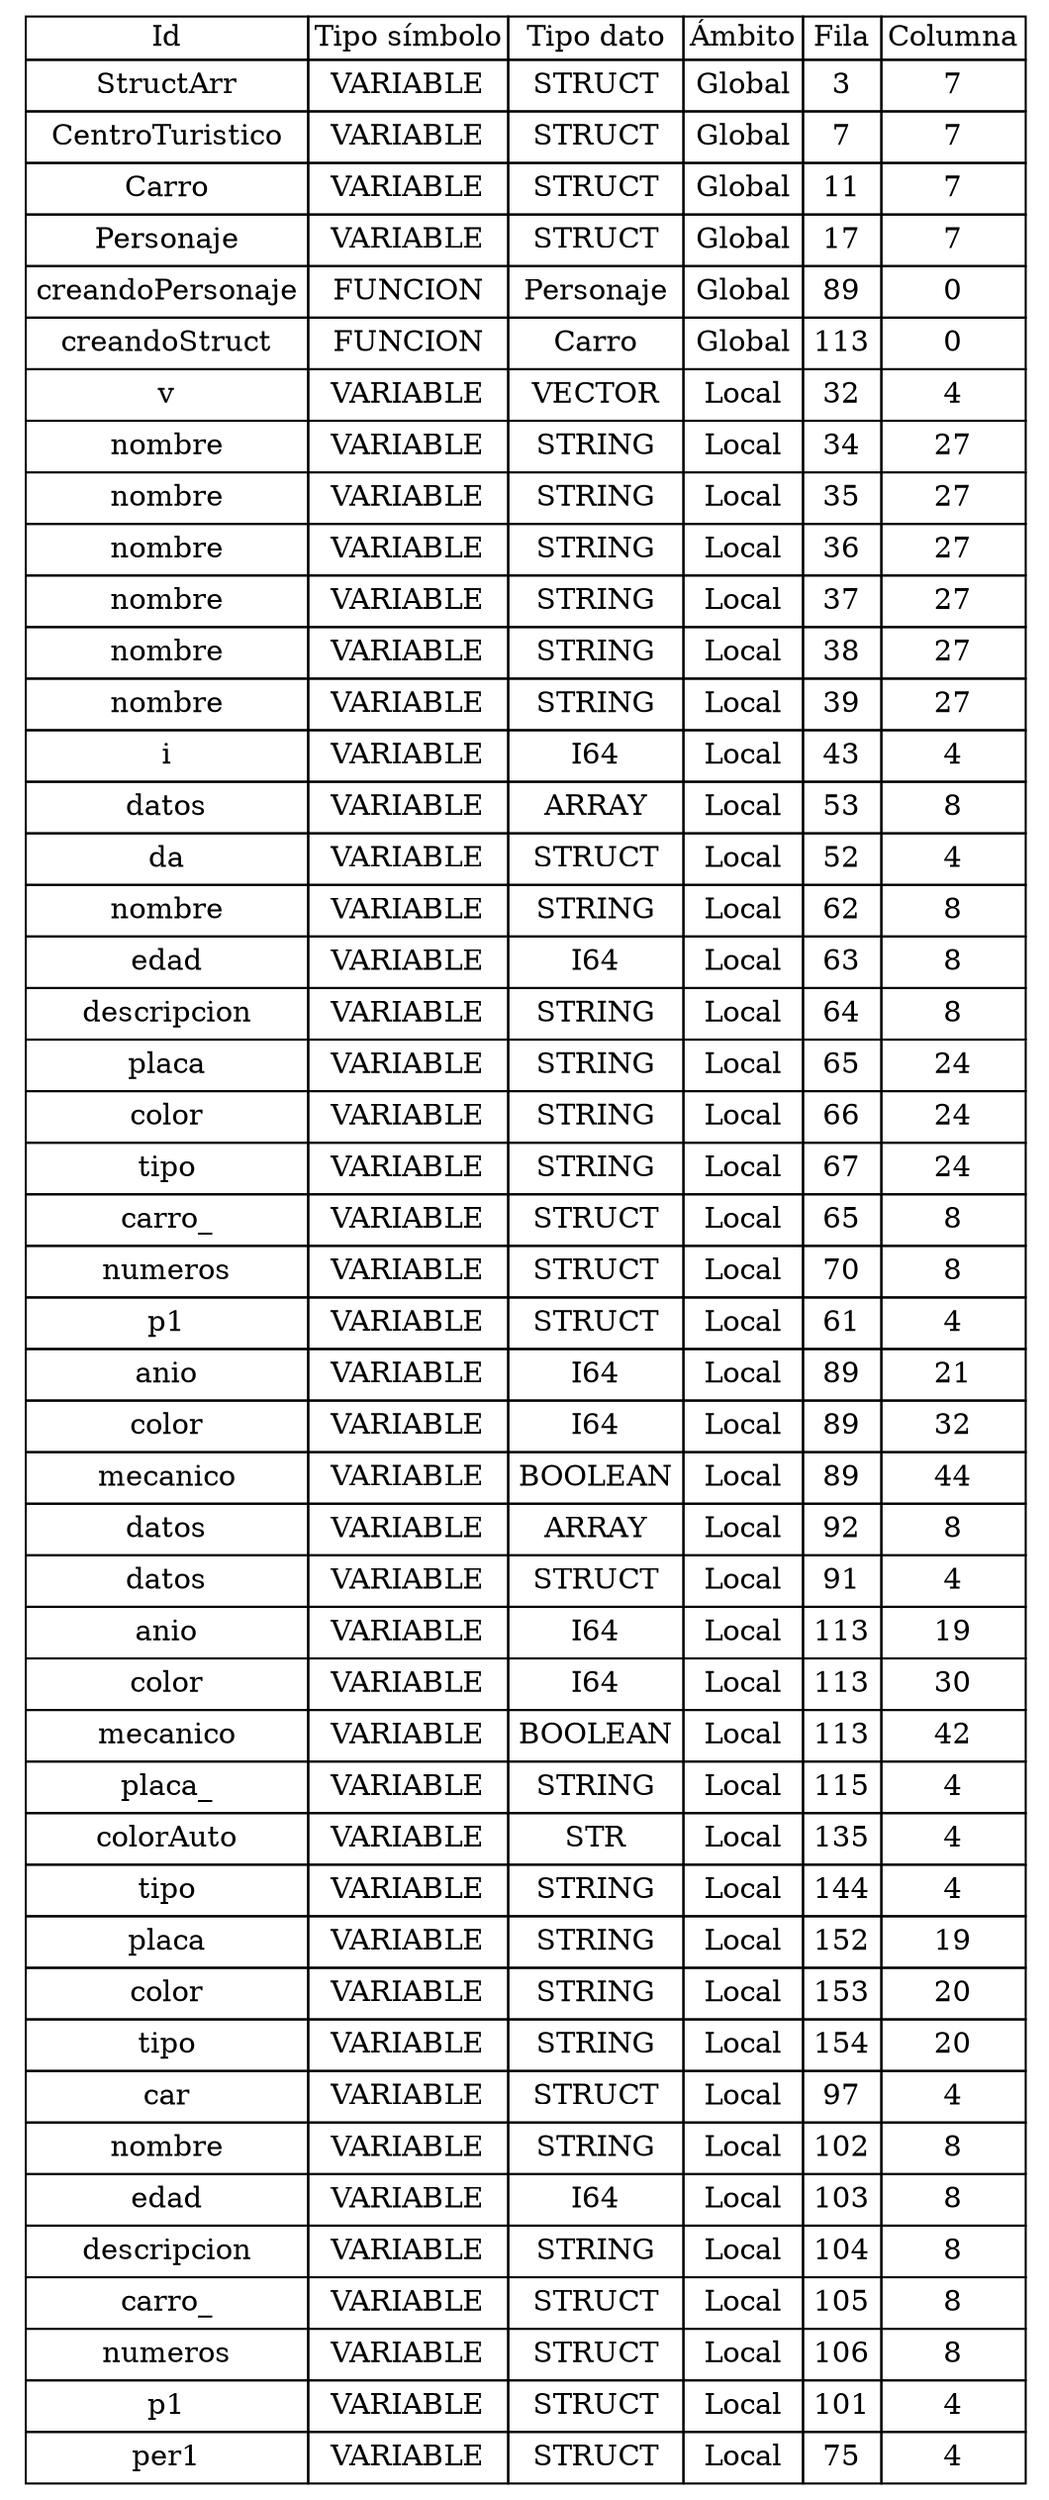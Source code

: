 
	digraph {
		tablaSimbolos [
		  shape=plaintext
		  label=<
			<table border='0' cellborder='1' color='black' cellspacing='0'>
			  <tr>
				  <td>Id</td>
				  <td>Tipo símbolo</td>
				  <td>Tipo dato</td>
				  <td>Ámbito</td>
				  <td>Fila</td>
				  <td>Columna</td>
			  </tr>
	
<tr>
<td cellpadding='4'>
StructArr
</td>
<td cellpadding='4'>VARIABLE
</td>
<td cellpadding='4'>STRUCT
</td>
<td cellpadding='4'>Global
</td>
<td cellpadding='4'>
3
</td>
<td cellpadding='4'>
7
</td>
</tr>

<tr>
<td cellpadding='4'>
CentroTuristico
</td>
<td cellpadding='4'>VARIABLE
</td>
<td cellpadding='4'>STRUCT
</td>
<td cellpadding='4'>Global
</td>
<td cellpadding='4'>
7
</td>
<td cellpadding='4'>
7
</td>
</tr>

<tr>
<td cellpadding='4'>
Carro
</td>
<td cellpadding='4'>VARIABLE
</td>
<td cellpadding='4'>STRUCT
</td>
<td cellpadding='4'>Global
</td>
<td cellpadding='4'>
11
</td>
<td cellpadding='4'>
7
</td>
</tr>

<tr>
<td cellpadding='4'>
Personaje
</td>
<td cellpadding='4'>VARIABLE
</td>
<td cellpadding='4'>STRUCT
</td>
<td cellpadding='4'>Global
</td>
<td cellpadding='4'>
17
</td>
<td cellpadding='4'>
7
</td>
</tr>

<tr>
<td cellpadding='4'>
creandoPersonaje
</td>
<td cellpadding='4'>FUNCION
</td>
<td cellpadding='4'>Personaje
</td>
<td cellpadding='4'>Global
</td>
<td cellpadding='4'>
89
</td>
<td cellpadding='4'>
0
</td>
</tr>

<tr>
<td cellpadding='4'>
creandoStruct
</td>
<td cellpadding='4'>FUNCION
</td>
<td cellpadding='4'>Carro
</td>
<td cellpadding='4'>Global
</td>
<td cellpadding='4'>
113
</td>
<td cellpadding='4'>
0
</td>
</tr>

<tr>
<td cellpadding='4'>
v
</td>
<td cellpadding='4'>VARIABLE
</td>
<td cellpadding='4'>VECTOR
</td>
<td cellpadding='4'>Local
</td>
<td cellpadding='4'>
32
</td>
<td cellpadding='4'>
4
</td>
</tr>

<tr>
<td cellpadding='4'>
nombre
</td>
<td cellpadding='4'>VARIABLE
</td>
<td cellpadding='4'>STRING
</td>
<td cellpadding='4'>Local
</td>
<td cellpadding='4'>
34
</td>
<td cellpadding='4'>
27
</td>
</tr>

<tr>
<td cellpadding='4'>
nombre
</td>
<td cellpadding='4'>VARIABLE
</td>
<td cellpadding='4'>STRING
</td>
<td cellpadding='4'>Local
</td>
<td cellpadding='4'>
35
</td>
<td cellpadding='4'>
27
</td>
</tr>

<tr>
<td cellpadding='4'>
nombre
</td>
<td cellpadding='4'>VARIABLE
</td>
<td cellpadding='4'>STRING
</td>
<td cellpadding='4'>Local
</td>
<td cellpadding='4'>
36
</td>
<td cellpadding='4'>
27
</td>
</tr>

<tr>
<td cellpadding='4'>
nombre
</td>
<td cellpadding='4'>VARIABLE
</td>
<td cellpadding='4'>STRING
</td>
<td cellpadding='4'>Local
</td>
<td cellpadding='4'>
37
</td>
<td cellpadding='4'>
27
</td>
</tr>

<tr>
<td cellpadding='4'>
nombre
</td>
<td cellpadding='4'>VARIABLE
</td>
<td cellpadding='4'>STRING
</td>
<td cellpadding='4'>Local
</td>
<td cellpadding='4'>
38
</td>
<td cellpadding='4'>
27
</td>
</tr>

<tr>
<td cellpadding='4'>
nombre
</td>
<td cellpadding='4'>VARIABLE
</td>
<td cellpadding='4'>STRING
</td>
<td cellpadding='4'>Local
</td>
<td cellpadding='4'>
39
</td>
<td cellpadding='4'>
27
</td>
</tr>

<tr>
<td cellpadding='4'>
i
</td>
<td cellpadding='4'>VARIABLE
</td>
<td cellpadding='4'>I64
</td>
<td cellpadding='4'>Local
</td>
<td cellpadding='4'>
43
</td>
<td cellpadding='4'>
4
</td>
</tr>

<tr>
<td cellpadding='4'>
datos
</td>
<td cellpadding='4'>VARIABLE
</td>
<td cellpadding='4'>ARRAY
</td>
<td cellpadding='4'>Local
</td>
<td cellpadding='4'>
53
</td>
<td cellpadding='4'>
8
</td>
</tr>

<tr>
<td cellpadding='4'>
da
</td>
<td cellpadding='4'>VARIABLE
</td>
<td cellpadding='4'>STRUCT
</td>
<td cellpadding='4'>Local
</td>
<td cellpadding='4'>
52
</td>
<td cellpadding='4'>
4
</td>
</tr>

<tr>
<td cellpadding='4'>
nombre
</td>
<td cellpadding='4'>VARIABLE
</td>
<td cellpadding='4'>STRING
</td>
<td cellpadding='4'>Local
</td>
<td cellpadding='4'>
62
</td>
<td cellpadding='4'>
8
</td>
</tr>

<tr>
<td cellpadding='4'>
edad
</td>
<td cellpadding='4'>VARIABLE
</td>
<td cellpadding='4'>I64
</td>
<td cellpadding='4'>Local
</td>
<td cellpadding='4'>
63
</td>
<td cellpadding='4'>
8
</td>
</tr>

<tr>
<td cellpadding='4'>
descripcion
</td>
<td cellpadding='4'>VARIABLE
</td>
<td cellpadding='4'>STRING
</td>
<td cellpadding='4'>Local
</td>
<td cellpadding='4'>
64
</td>
<td cellpadding='4'>
8
</td>
</tr>

<tr>
<td cellpadding='4'>
placa
</td>
<td cellpadding='4'>VARIABLE
</td>
<td cellpadding='4'>STRING
</td>
<td cellpadding='4'>Local
</td>
<td cellpadding='4'>
65
</td>
<td cellpadding='4'>
24
</td>
</tr>

<tr>
<td cellpadding='4'>
color
</td>
<td cellpadding='4'>VARIABLE
</td>
<td cellpadding='4'>STRING
</td>
<td cellpadding='4'>Local
</td>
<td cellpadding='4'>
66
</td>
<td cellpadding='4'>
24
</td>
</tr>

<tr>
<td cellpadding='4'>
tipo
</td>
<td cellpadding='4'>VARIABLE
</td>
<td cellpadding='4'>STRING
</td>
<td cellpadding='4'>Local
</td>
<td cellpadding='4'>
67
</td>
<td cellpadding='4'>
24
</td>
</tr>

<tr>
<td cellpadding='4'>
carro_
</td>
<td cellpadding='4'>VARIABLE
</td>
<td cellpadding='4'>STRUCT
</td>
<td cellpadding='4'>Local
</td>
<td cellpadding='4'>
65
</td>
<td cellpadding='4'>
8
</td>
</tr>

<tr>
<td cellpadding='4'>
numeros
</td>
<td cellpadding='4'>VARIABLE
</td>
<td cellpadding='4'>STRUCT
</td>
<td cellpadding='4'>Local
</td>
<td cellpadding='4'>
70
</td>
<td cellpadding='4'>
8
</td>
</tr>

<tr>
<td cellpadding='4'>
p1
</td>
<td cellpadding='4'>VARIABLE
</td>
<td cellpadding='4'>STRUCT
</td>
<td cellpadding='4'>Local
</td>
<td cellpadding='4'>
61
</td>
<td cellpadding='4'>
4
</td>
</tr>

<tr>
<td cellpadding='4'>
anio
</td>
<td cellpadding='4'>VARIABLE
</td>
<td cellpadding='4'>I64
</td>
<td cellpadding='4'>Local
</td>
<td cellpadding='4'>
89
</td>
<td cellpadding='4'>
21
</td>
</tr>

<tr>
<td cellpadding='4'>
color
</td>
<td cellpadding='4'>VARIABLE
</td>
<td cellpadding='4'>I64
</td>
<td cellpadding='4'>Local
</td>
<td cellpadding='4'>
89
</td>
<td cellpadding='4'>
32
</td>
</tr>

<tr>
<td cellpadding='4'>
mecanico
</td>
<td cellpadding='4'>VARIABLE
</td>
<td cellpadding='4'>BOOLEAN
</td>
<td cellpadding='4'>Local
</td>
<td cellpadding='4'>
89
</td>
<td cellpadding='4'>
44
</td>
</tr>

<tr>
<td cellpadding='4'>
datos
</td>
<td cellpadding='4'>VARIABLE
</td>
<td cellpadding='4'>ARRAY
</td>
<td cellpadding='4'>Local
</td>
<td cellpadding='4'>
92
</td>
<td cellpadding='4'>
8
</td>
</tr>

<tr>
<td cellpadding='4'>
datos
</td>
<td cellpadding='4'>VARIABLE
</td>
<td cellpadding='4'>STRUCT
</td>
<td cellpadding='4'>Local
</td>
<td cellpadding='4'>
91
</td>
<td cellpadding='4'>
4
</td>
</tr>

<tr>
<td cellpadding='4'>
anio
</td>
<td cellpadding='4'>VARIABLE
</td>
<td cellpadding='4'>I64
</td>
<td cellpadding='4'>Local
</td>
<td cellpadding='4'>
113
</td>
<td cellpadding='4'>
19
</td>
</tr>

<tr>
<td cellpadding='4'>
color
</td>
<td cellpadding='4'>VARIABLE
</td>
<td cellpadding='4'>I64
</td>
<td cellpadding='4'>Local
</td>
<td cellpadding='4'>
113
</td>
<td cellpadding='4'>
30
</td>
</tr>

<tr>
<td cellpadding='4'>
mecanico
</td>
<td cellpadding='4'>VARIABLE
</td>
<td cellpadding='4'>BOOLEAN
</td>
<td cellpadding='4'>Local
</td>
<td cellpadding='4'>
113
</td>
<td cellpadding='4'>
42
</td>
</tr>

<tr>
<td cellpadding='4'>
placa_
</td>
<td cellpadding='4'>VARIABLE
</td>
<td cellpadding='4'>STRING
</td>
<td cellpadding='4'>Local
</td>
<td cellpadding='4'>
115
</td>
<td cellpadding='4'>
4
</td>
</tr>

<tr>
<td cellpadding='4'>
colorAuto
</td>
<td cellpadding='4'>VARIABLE
</td>
<td cellpadding='4'>STR
</td>
<td cellpadding='4'>Local
</td>
<td cellpadding='4'>
135
</td>
<td cellpadding='4'>
4
</td>
</tr>

<tr>
<td cellpadding='4'>
tipo
</td>
<td cellpadding='4'>VARIABLE
</td>
<td cellpadding='4'>STRING
</td>
<td cellpadding='4'>Local
</td>
<td cellpadding='4'>
144
</td>
<td cellpadding='4'>
4
</td>
</tr>

<tr>
<td cellpadding='4'>
placa
</td>
<td cellpadding='4'>VARIABLE
</td>
<td cellpadding='4'>STRING
</td>
<td cellpadding='4'>Local
</td>
<td cellpadding='4'>
152
</td>
<td cellpadding='4'>
19
</td>
</tr>

<tr>
<td cellpadding='4'>
color
</td>
<td cellpadding='4'>VARIABLE
</td>
<td cellpadding='4'>STRING
</td>
<td cellpadding='4'>Local
</td>
<td cellpadding='4'>
153
</td>
<td cellpadding='4'>
20
</td>
</tr>

<tr>
<td cellpadding='4'>
tipo
</td>
<td cellpadding='4'>VARIABLE
</td>
<td cellpadding='4'>STRING
</td>
<td cellpadding='4'>Local
</td>
<td cellpadding='4'>
154
</td>
<td cellpadding='4'>
20
</td>
</tr>

<tr>
<td cellpadding='4'>
car
</td>
<td cellpadding='4'>VARIABLE
</td>
<td cellpadding='4'>STRUCT
</td>
<td cellpadding='4'>Local
</td>
<td cellpadding='4'>
97
</td>
<td cellpadding='4'>
4
</td>
</tr>

<tr>
<td cellpadding='4'>
nombre
</td>
<td cellpadding='4'>VARIABLE
</td>
<td cellpadding='4'>STRING
</td>
<td cellpadding='4'>Local
</td>
<td cellpadding='4'>
102
</td>
<td cellpadding='4'>
8
</td>
</tr>

<tr>
<td cellpadding='4'>
edad
</td>
<td cellpadding='4'>VARIABLE
</td>
<td cellpadding='4'>I64
</td>
<td cellpadding='4'>Local
</td>
<td cellpadding='4'>
103
</td>
<td cellpadding='4'>
8
</td>
</tr>

<tr>
<td cellpadding='4'>
descripcion
</td>
<td cellpadding='4'>VARIABLE
</td>
<td cellpadding='4'>STRING
</td>
<td cellpadding='4'>Local
</td>
<td cellpadding='4'>
104
</td>
<td cellpadding='4'>
8
</td>
</tr>

<tr>
<td cellpadding='4'>
carro_
</td>
<td cellpadding='4'>VARIABLE
</td>
<td cellpadding='4'>STRUCT
</td>
<td cellpadding='4'>Local
</td>
<td cellpadding='4'>
105
</td>
<td cellpadding='4'>
8
</td>
</tr>

<tr>
<td cellpadding='4'>
numeros
</td>
<td cellpadding='4'>VARIABLE
</td>
<td cellpadding='4'>STRUCT
</td>
<td cellpadding='4'>Local
</td>
<td cellpadding='4'>
106
</td>
<td cellpadding='4'>
8
</td>
</tr>

<tr>
<td cellpadding='4'>
p1
</td>
<td cellpadding='4'>VARIABLE
</td>
<td cellpadding='4'>STRUCT
</td>
<td cellpadding='4'>Local
</td>
<td cellpadding='4'>
101
</td>
<td cellpadding='4'>
4
</td>
</tr>

<tr>
<td cellpadding='4'>
per1
</td>
<td cellpadding='4'>VARIABLE
</td>
<td cellpadding='4'>STRUCT
</td>
<td cellpadding='4'>Local
</td>
<td cellpadding='4'>
75
</td>
<td cellpadding='4'>
4
</td>
</tr>

		</table>
		>];
	}
	
